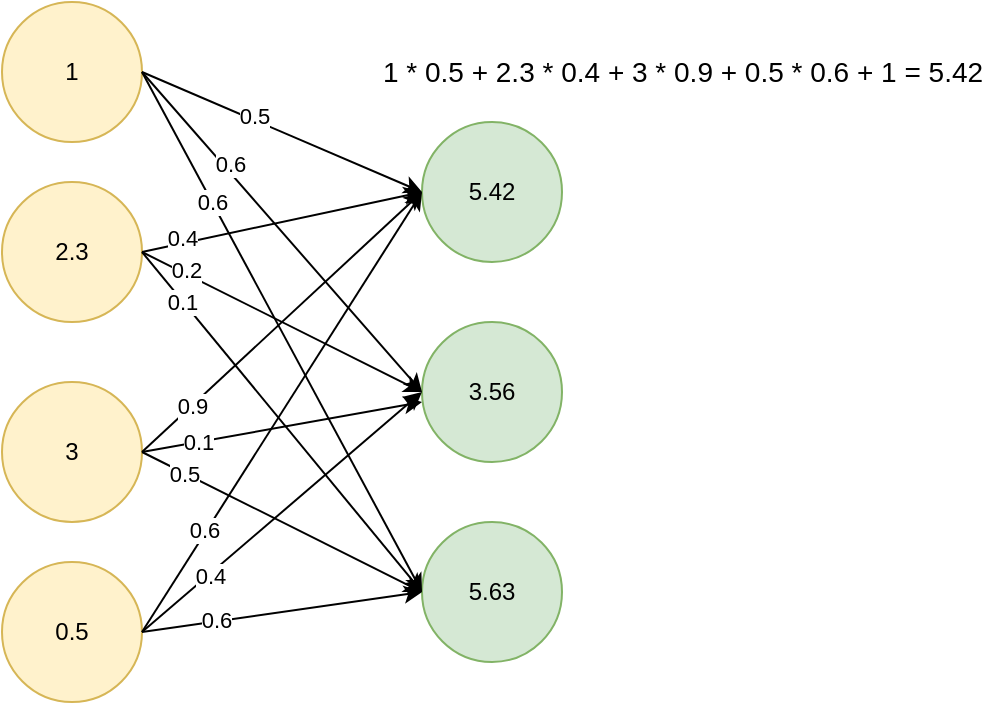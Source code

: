 <mxfile version="26.0.4">
  <diagram name="Page-1" id="Hwi1fNaqo8JP1balL63i">
    <mxGraphModel dx="880" dy="472" grid="1" gridSize="10" guides="1" tooltips="1" connect="1" arrows="1" fold="1" page="1" pageScale="1" pageWidth="827" pageHeight="1169" math="0" shadow="0">
      <root>
        <mxCell id="0" />
        <mxCell id="1" parent="0" />
        <mxCell id="IrPFv3voYpljfImgcOHk-1" value="2.3" style="ellipse;whiteSpace=wrap;html=1;aspect=fixed;fillColor=#fff2cc;strokeColor=#d6b656;" parent="1" vertex="1">
          <mxGeometry x="140" y="130" width="70" height="70" as="geometry" />
        </mxCell>
        <mxCell id="IrPFv3voYpljfImgcOHk-2" value="1" style="ellipse;whiteSpace=wrap;html=1;aspect=fixed;fillColor=#fff2cc;strokeColor=#d6b656;" parent="1" vertex="1">
          <mxGeometry x="140" y="40" width="70" height="70" as="geometry" />
        </mxCell>
        <mxCell id="IrPFv3voYpljfImgcOHk-3" value="3" style="ellipse;whiteSpace=wrap;html=1;aspect=fixed;fillColor=#fff2cc;strokeColor=#d6b656;" parent="1" vertex="1">
          <mxGeometry x="140" y="230" width="70" height="70" as="geometry" />
        </mxCell>
        <mxCell id="IrPFv3voYpljfImgcOHk-4" value="0.5" style="ellipse;whiteSpace=wrap;html=1;aspect=fixed;fillColor=#fff2cc;strokeColor=#d6b656;" parent="1" vertex="1">
          <mxGeometry x="140" y="320" width="70" height="70" as="geometry" />
        </mxCell>
        <mxCell id="IrPFv3voYpljfImgcOHk-5" value="5.42" style="ellipse;whiteSpace=wrap;html=1;aspect=fixed;fillColor=#d5e8d4;strokeColor=#82b366;" parent="1" vertex="1">
          <mxGeometry x="350" y="100" width="70" height="70" as="geometry" />
        </mxCell>
        <mxCell id="IrPFv3voYpljfImgcOHk-6" value="3.56" style="ellipse;whiteSpace=wrap;html=1;aspect=fixed;fillColor=#d5e8d4;strokeColor=#82b366;" parent="1" vertex="1">
          <mxGeometry x="350" y="200" width="70" height="70" as="geometry" />
        </mxCell>
        <mxCell id="IrPFv3voYpljfImgcOHk-7" value="5.63" style="ellipse;whiteSpace=wrap;html=1;aspect=fixed;fillColor=#d5e8d4;strokeColor=#82b366;" parent="1" vertex="1">
          <mxGeometry x="350" y="300" width="70" height="70" as="geometry" />
        </mxCell>
        <mxCell id="IrPFv3voYpljfImgcOHk-8" value="" style="endArrow=classic;html=1;rounded=0;entryX=0;entryY=0.5;entryDx=0;entryDy=0;" parent="1" target="IrPFv3voYpljfImgcOHk-5" edge="1">
          <mxGeometry width="50" height="50" relative="1" as="geometry">
            <mxPoint x="210" y="355" as="sourcePoint" />
            <mxPoint x="440" y="220" as="targetPoint" />
          </mxGeometry>
        </mxCell>
        <mxCell id="8TVGG8yuJ8eVY67_873t-10" value="0.6" style="edgeLabel;html=1;align=center;verticalAlign=middle;resizable=0;points=[];" parent="IrPFv3voYpljfImgcOHk-8" vertex="1" connectable="0">
          <mxGeometry x="-0.536" y="2" relative="1" as="geometry">
            <mxPoint y="1" as="offset" />
          </mxGeometry>
        </mxCell>
        <mxCell id="IrPFv3voYpljfImgcOHk-9" value="" style="endArrow=classic;html=1;rounded=0;exitX=1;exitY=0.5;exitDx=0;exitDy=0;entryX=0;entryY=0.5;entryDx=0;entryDy=0;" parent="1" source="IrPFv3voYpljfImgcOHk-4" target="IrPFv3voYpljfImgcOHk-6" edge="1">
          <mxGeometry width="50" height="50" relative="1" as="geometry">
            <mxPoint x="390" y="270" as="sourcePoint" />
            <mxPoint x="440" y="220" as="targetPoint" />
          </mxGeometry>
        </mxCell>
        <mxCell id="8TVGG8yuJ8eVY67_873t-11" value="0.4" style="edgeLabel;html=1;align=center;verticalAlign=middle;resizable=0;points=[];" parent="IrPFv3voYpljfImgcOHk-9" vertex="1" connectable="0">
          <mxGeometry x="-0.522" y="-1" relative="1" as="geometry">
            <mxPoint as="offset" />
          </mxGeometry>
        </mxCell>
        <mxCell id="IrPFv3voYpljfImgcOHk-10" value="" style="endArrow=classic;html=1;rounded=0;exitX=1;exitY=0.5;exitDx=0;exitDy=0;entryX=0;entryY=0.5;entryDx=0;entryDy=0;" parent="1" source="IrPFv3voYpljfImgcOHk-4" target="IrPFv3voYpljfImgcOHk-7" edge="1">
          <mxGeometry width="50" height="50" relative="1" as="geometry">
            <mxPoint x="390" y="270" as="sourcePoint" />
            <mxPoint x="440" y="220" as="targetPoint" />
          </mxGeometry>
        </mxCell>
        <mxCell id="8TVGG8yuJ8eVY67_873t-12" value="0.6" style="edgeLabel;html=1;align=center;verticalAlign=middle;resizable=0;points=[];" parent="IrPFv3voYpljfImgcOHk-10" vertex="1" connectable="0">
          <mxGeometry x="-0.484" y="1" relative="1" as="geometry">
            <mxPoint x="1" as="offset" />
          </mxGeometry>
        </mxCell>
        <mxCell id="IrPFv3voYpljfImgcOHk-11" value="" style="endArrow=classic;html=1;rounded=0;exitX=1;exitY=0.5;exitDx=0;exitDy=0;entryX=0;entryY=0.5;entryDx=0;entryDy=0;" parent="1" source="IrPFv3voYpljfImgcOHk-2" target="IrPFv3voYpljfImgcOHk-5" edge="1">
          <mxGeometry width="50" height="50" relative="1" as="geometry">
            <mxPoint x="390" y="270" as="sourcePoint" />
            <mxPoint x="440" y="220" as="targetPoint" />
          </mxGeometry>
        </mxCell>
        <mxCell id="8TVGG8yuJ8eVY67_873t-1" value="0.5" style="edgeLabel;html=1;align=center;verticalAlign=middle;resizable=0;points=[];" parent="IrPFv3voYpljfImgcOHk-11" vertex="1" connectable="0">
          <mxGeometry x="-0.21" y="2" relative="1" as="geometry">
            <mxPoint as="offset" />
          </mxGeometry>
        </mxCell>
        <mxCell id="IrPFv3voYpljfImgcOHk-12" value="" style="endArrow=classic;html=1;rounded=0;exitX=1;exitY=0.5;exitDx=0;exitDy=0;entryX=0;entryY=0.5;entryDx=0;entryDy=0;" parent="1" source="IrPFv3voYpljfImgcOHk-1" target="IrPFv3voYpljfImgcOHk-5" edge="1">
          <mxGeometry width="50" height="50" relative="1" as="geometry">
            <mxPoint x="390" y="270" as="sourcePoint" />
            <mxPoint x="440" y="220" as="targetPoint" />
          </mxGeometry>
        </mxCell>
        <mxCell id="8TVGG8yuJ8eVY67_873t-4" value="0.4" style="edgeLabel;html=1;align=center;verticalAlign=middle;resizable=0;points=[];" parent="IrPFv3voYpljfImgcOHk-12" vertex="1" connectable="0">
          <mxGeometry x="-0.706" y="3" relative="1" as="geometry">
            <mxPoint as="offset" />
          </mxGeometry>
        </mxCell>
        <mxCell id="IrPFv3voYpljfImgcOHk-13" value="" style="endArrow=classic;html=1;rounded=0;exitX=1;exitY=0.5;exitDx=0;exitDy=0;entryX=0;entryY=0.5;entryDx=0;entryDy=0;" parent="1" source="IrPFv3voYpljfImgcOHk-3" target="IrPFv3voYpljfImgcOHk-5" edge="1">
          <mxGeometry width="50" height="50" relative="1" as="geometry">
            <mxPoint x="390" y="270" as="sourcePoint" />
            <mxPoint x="440" y="220" as="targetPoint" />
          </mxGeometry>
        </mxCell>
        <mxCell id="8TVGG8yuJ8eVY67_873t-7" value="0.9" style="edgeLabel;html=1;align=center;verticalAlign=middle;resizable=0;points=[];" parent="IrPFv3voYpljfImgcOHk-13" vertex="1" connectable="0">
          <mxGeometry x="-0.644" relative="1" as="geometry">
            <mxPoint as="offset" />
          </mxGeometry>
        </mxCell>
        <mxCell id="IrPFv3voYpljfImgcOHk-14" value="" style="endArrow=classic;html=1;rounded=0;exitX=1;exitY=0.5;exitDx=0;exitDy=0;entryX=0;entryY=0.5;entryDx=0;entryDy=0;" parent="1" source="IrPFv3voYpljfImgcOHk-1" target="IrPFv3voYpljfImgcOHk-6" edge="1">
          <mxGeometry width="50" height="50" relative="1" as="geometry">
            <mxPoint x="390" y="270" as="sourcePoint" />
            <mxPoint x="440" y="220" as="targetPoint" />
          </mxGeometry>
        </mxCell>
        <mxCell id="8TVGG8yuJ8eVY67_873t-5" value="0.2" style="edgeLabel;html=1;align=center;verticalAlign=middle;resizable=0;points=[];" parent="IrPFv3voYpljfImgcOHk-14" vertex="1" connectable="0">
          <mxGeometry x="-0.697" y="2" relative="1" as="geometry">
            <mxPoint as="offset" />
          </mxGeometry>
        </mxCell>
        <mxCell id="IrPFv3voYpljfImgcOHk-15" value="" style="endArrow=classic;html=1;rounded=0;exitX=1;exitY=0.5;exitDx=0;exitDy=0;entryX=0;entryY=0.5;entryDx=0;entryDy=0;" parent="1" source="IrPFv3voYpljfImgcOHk-1" target="IrPFv3voYpljfImgcOHk-7" edge="1">
          <mxGeometry width="50" height="50" relative="1" as="geometry">
            <mxPoint x="390" y="270" as="sourcePoint" />
            <mxPoint x="440" y="220" as="targetPoint" />
          </mxGeometry>
        </mxCell>
        <mxCell id="8TVGG8yuJ8eVY67_873t-6" value="0.1" style="edgeLabel;html=1;align=center;verticalAlign=middle;resizable=0;points=[];" parent="IrPFv3voYpljfImgcOHk-15" vertex="1" connectable="0">
          <mxGeometry x="-0.716" relative="1" as="geometry">
            <mxPoint as="offset" />
          </mxGeometry>
        </mxCell>
        <mxCell id="IrPFv3voYpljfImgcOHk-16" value="" style="endArrow=classic;html=1;rounded=0;exitX=1;exitY=0.5;exitDx=0;exitDy=0;" parent="1" source="IrPFv3voYpljfImgcOHk-3" edge="1">
          <mxGeometry width="50" height="50" relative="1" as="geometry">
            <mxPoint x="390" y="270" as="sourcePoint" />
            <mxPoint x="350" y="240" as="targetPoint" />
          </mxGeometry>
        </mxCell>
        <mxCell id="8TVGG8yuJ8eVY67_873t-8" value="0.1" style="edgeLabel;html=1;align=center;verticalAlign=middle;resizable=0;points=[];" parent="IrPFv3voYpljfImgcOHk-16" vertex="1" connectable="0">
          <mxGeometry x="-0.6" relative="1" as="geometry">
            <mxPoint as="offset" />
          </mxGeometry>
        </mxCell>
        <mxCell id="IrPFv3voYpljfImgcOHk-17" value="" style="endArrow=classic;html=1;rounded=0;exitX=1;exitY=0.5;exitDx=0;exitDy=0;entryX=0;entryY=0.5;entryDx=0;entryDy=0;" parent="1" source="IrPFv3voYpljfImgcOHk-3" target="IrPFv3voYpljfImgcOHk-7" edge="1">
          <mxGeometry width="50" height="50" relative="1" as="geometry">
            <mxPoint x="520" y="230" as="sourcePoint" />
            <mxPoint x="570" y="180" as="targetPoint" />
          </mxGeometry>
        </mxCell>
        <mxCell id="8TVGG8yuJ8eVY67_873t-9" value="0.5" style="edgeLabel;html=1;align=center;verticalAlign=middle;resizable=0;points=[];" parent="IrPFv3voYpljfImgcOHk-17" vertex="1" connectable="0">
          <mxGeometry x="-0.703" relative="1" as="geometry">
            <mxPoint as="offset" />
          </mxGeometry>
        </mxCell>
        <mxCell id="IrPFv3voYpljfImgcOHk-18" value="" style="endArrow=classic;html=1;rounded=0;entryX=0;entryY=0.5;entryDx=0;entryDy=0;" parent="1" target="IrPFv3voYpljfImgcOHk-6" edge="1">
          <mxGeometry width="50" height="50" relative="1" as="geometry">
            <mxPoint x="210" y="75" as="sourcePoint" />
            <mxPoint x="440" y="220" as="targetPoint" />
          </mxGeometry>
        </mxCell>
        <mxCell id="8TVGG8yuJ8eVY67_873t-2" value="0.6" style="edgeLabel;html=1;align=center;verticalAlign=middle;resizable=0;points=[];" parent="IrPFv3voYpljfImgcOHk-18" vertex="1" connectable="0">
          <mxGeometry x="-0.409" y="3" relative="1" as="geometry">
            <mxPoint as="offset" />
          </mxGeometry>
        </mxCell>
        <mxCell id="IrPFv3voYpljfImgcOHk-19" value="" style="endArrow=classic;html=1;rounded=0;exitX=1;exitY=0.5;exitDx=0;exitDy=0;entryX=0;entryY=0.5;entryDx=0;entryDy=0;" parent="1" source="IrPFv3voYpljfImgcOHk-2" target="IrPFv3voYpljfImgcOHk-7" edge="1">
          <mxGeometry width="50" height="50" relative="1" as="geometry">
            <mxPoint x="390" y="270" as="sourcePoint" />
            <mxPoint x="440" y="220" as="targetPoint" />
          </mxGeometry>
        </mxCell>
        <mxCell id="8TVGG8yuJ8eVY67_873t-3" value="0.6" style="edgeLabel;html=1;align=center;verticalAlign=middle;resizable=0;points=[];" parent="IrPFv3voYpljfImgcOHk-19" vertex="1" connectable="0">
          <mxGeometry x="-0.509" relative="1" as="geometry">
            <mxPoint y="1" as="offset" />
          </mxGeometry>
        </mxCell>
        <mxCell id="8TVGG8yuJ8eVY67_873t-13" value="&lt;font style=&quot;font-size: 14px;&quot;&gt;1 * 0.5 + 2.3 * 0.4 + 3 * 0.9 + 0.5 * 0.6 + 1 = 5.42&lt;/font&gt;" style="text;html=1;align=center;verticalAlign=middle;resizable=0;points=[];autosize=1;strokeColor=none;fillColor=none;" parent="1" vertex="1">
          <mxGeometry x="320" y="60" width="320" height="30" as="geometry" />
        </mxCell>
      </root>
    </mxGraphModel>
  </diagram>
</mxfile>

